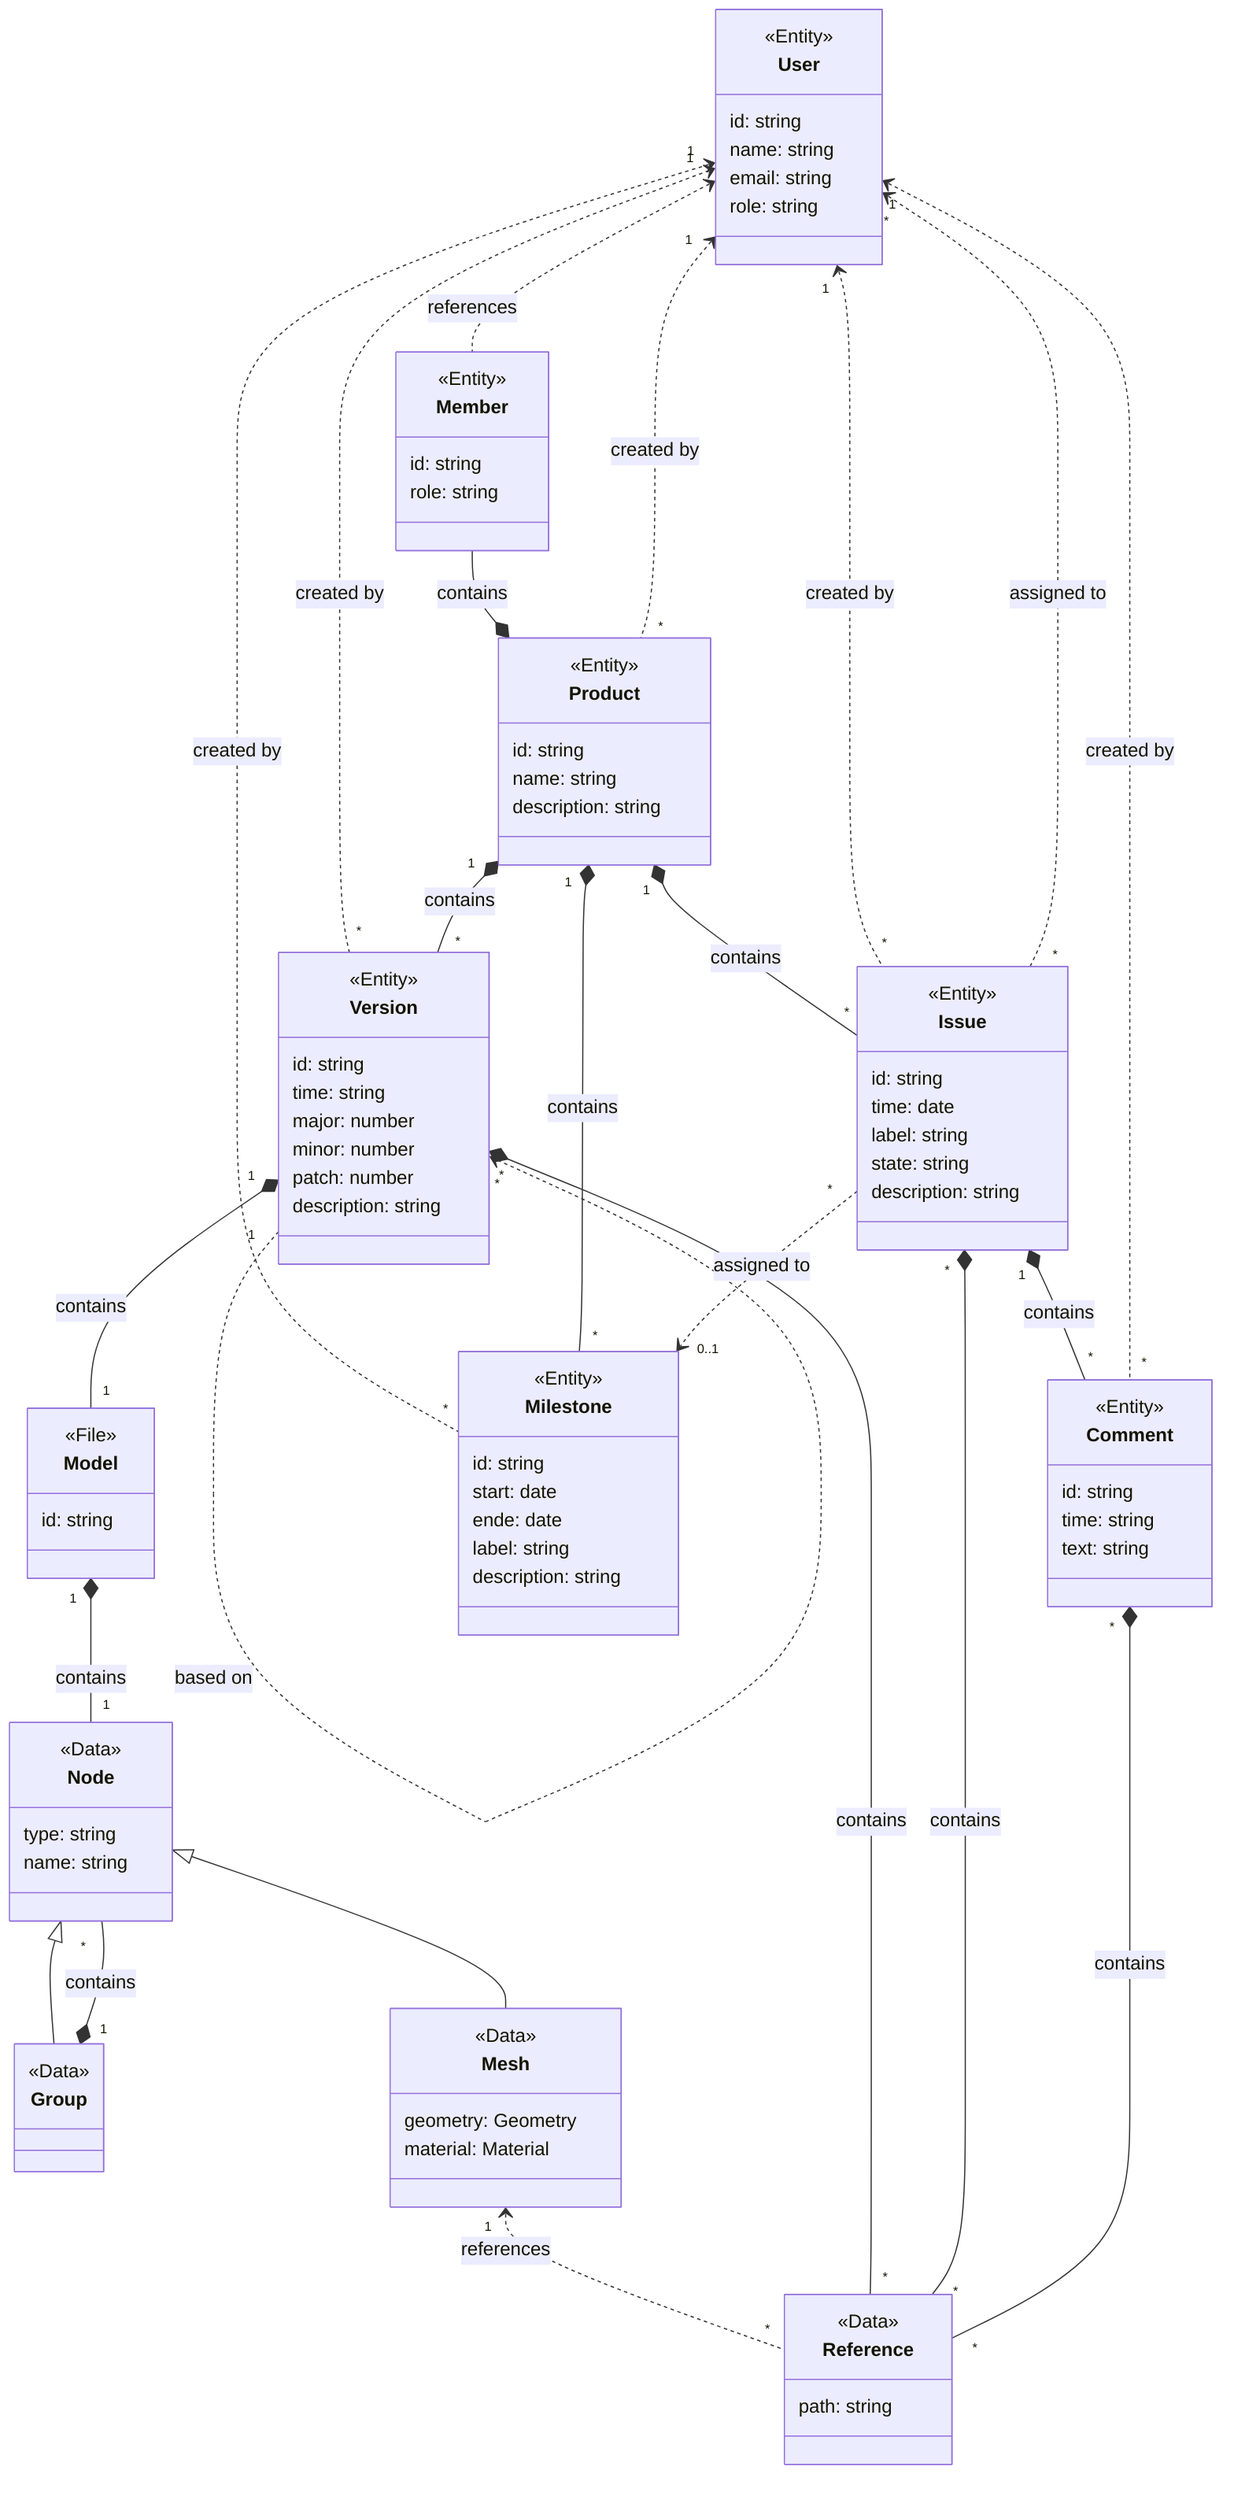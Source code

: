 classDiagram
    direction TB

    class User {
        id: string <readOnly>
        name: string 
        email: string
        role: string
    }
    class Product {
        id: string <readOnly>
        name: string
        description: string
    }
    class Member {
        id: string <readOnly>
        role: string
    }
    class Version {
        id: string <readOnly>
        time: string <readOnly>
        major: number
        minor: number
        patch: number
        description: string <markDown>
    }
    class Model {
        id: string <readOnly>
    }
    class Node {
        type: string <readOnly>
        name: string <readOnly>
    }
    class Group {
    
    }
    class Mesh {
        geometry: Geometry <readOnly>
        material: Material <readOnly>
    }
    class Reference {
        path: string <readOnly>
    }
    class Issue {
        id: string <readOnly>
        time: date <readOnly>
        label: string
        state: string
        description: string <markDown>
    }
    class Comment {
        id: string <readOnly>
        time: string <readOnly>
        text: string <markDown>
    }
    class Milestone {
        id: string <readOnly>
        start: date
        ende: date
        label: string
        description: string
    }

    <<Entity>> User
    <<Entity>> Product
    <<Entity>> Member
    <<Entity>> Version
    <<Entity>> Issue
    <<Entity>> Comment
    <<Entity>> Milestone

    <<File>> Model
    <<Data>> Node
    <<Data>> Group
    <<Data>> Mesh

    <<Data>> Reference

    User <.. Member : references <readOnly>
    Member --* Product : contains

    Issue "1" *-- "*" Comment : contains
    Product "1" *-- "*" Issue : contains

    User "1" <.. "*" Product : created by <readOnly>
    User "1" <.. "*" Version : created by <readOnly>
    User "1" <.. "*" Issue : created by <readOnly>
    User "1" <.. "*" Comment : created by <readOnly>
    User "1" <.. "*" Milestone : created by <readOnly>
    
    Product "1" *-- "*" Version : contains
    Product "1" *-- "*" Milestone : contains

    Node <|-- Group
    Node <|-- Mesh
    Group "1" *-- "*" Node : contains <readOnly>
    Model "1" *-- "1" Node : contains <readOnly>

    Mesh "1" <.. "*" Reference : references <readOnly>
    
    Version "1" *-- "1" Model : contains <readOnly>
    Version "1" ..> "*" Version : based on <readOnly>
    Version "*" *-- "*" Reference : contains
    
    Issue "*" ..> "0..1" Milestone : assigned to
    Issue "*" ..> "*" User : assigned to
    Issue "*" *-- "*" Reference : contains
    Comment "*" *-- "*" Reference : contains